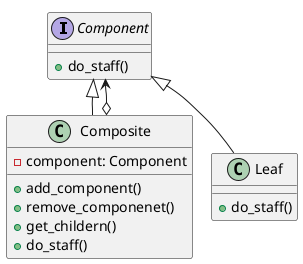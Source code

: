 @startuml
!pragma layout smetana
'https://plantuml.com/class-diagram

interface Component {
  + do_staff()
}

class Composite {
  - component: Component
  + add_component()
  + remove_componenet()
  + get_childern()
  + do_staff()
}

class Leaf {
  + do_staff()
}

Component <|-- Composite
Component <|-- Leaf

Component <--o Composite


@enduml